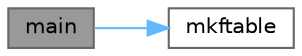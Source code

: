 digraph "main"
{
 // LATEX_PDF_SIZE
  bgcolor="transparent";
  edge [fontname=Helvetica,fontsize=10,labelfontname=Helvetica,labelfontsize=10];
  node [fontname=Helvetica,fontsize=10,shape=box,height=0.2,width=0.4];
  rankdir="LR";
  Node1 [label="main",height=0.2,width=0.4,color="gray40", fillcolor="grey60", style="filled", fontcolor="black",tooltip="The main function."];
  Node1 -> Node2 [color="steelblue1",style="solid"];
  Node2 [label="mkftable",height=0.2,width=0.4,color="grey40", fillcolor="white", style="filled",URL="$unipagecount_8c.html#ab3fa087c3244a7238a3109a42834608c",tooltip="Create an HTML table linked to PNG images."];
}
